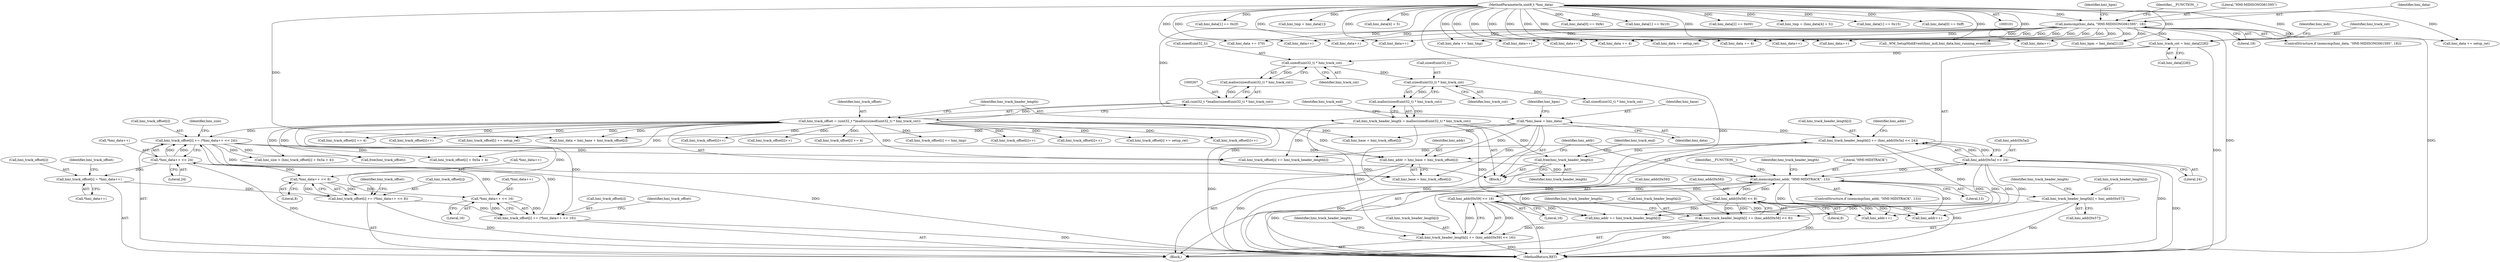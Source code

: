 digraph "0_wildmidi_660b513d99bced8783a4a5984ac2f742c74ebbdd@API" {
"1001266" [label="(Call,free(hmi_track_header_length))"];
"1000273" [label="(Call,hmi_track_header_length = malloc(sizeof(uint32_t) * hmi_track_cnt))"];
"1000275" [label="(Call,malloc(sizeof(uint32_t) * hmi_track_cnt))"];
"1000276" [label="(Call,sizeof(uint32_t) * hmi_track_cnt)"];
"1000269" [label="(Call,sizeof(uint32_t) * hmi_track_cnt)"];
"1000218" [label="(Call,hmi_track_cnt = hmi_data[228])"];
"1000197" [label="(Call,memcmp(hmi_data, \"HMI-MIDISONG061595\", 18))"];
"1000102" [label="(MethodParameterIn,uint8_t *hmi_data)"];
"1000447" [label="(Call,hmi_track_header_length[i] += (hmi_addr[0x5a] << 24))"];
"1000451" [label="(Call,hmi_addr[0x5a] << 24)"];
"1000410" [label="(Call,memcmp(hmi_addr, \"HMI-MIDITRACK\", 13))"];
"1000442" [label="(Call,hmi_addr[0x59] << 16)"];
"1000433" [label="(Call,hmi_addr[0x58] << 8)"];
"1000402" [label="(Call,hmi_addr = hmi_base + hmi_track_offset[i])"];
"1000110" [label="(Call,*hmi_base = hmi_data)"];
"1000264" [label="(Call,hmi_track_offset = (uint32_t *)malloc(sizeof(uint32_t) * hmi_track_cnt))"];
"1000266" [label="(Call,(uint32_t *)malloc(sizeof(uint32_t) * hmi_track_cnt))"];
"1000268" [label="(Call,malloc(sizeof(uint32_t) * hmi_track_cnt))"];
"1000375" [label="(Call,hmi_track_offset[i] += (*hmi_data++ << 24))"];
"1000379" [label="(Call,*hmi_data++ << 24)"];
"1000370" [label="(Call,*hmi_data++ << 16)"];
"1000361" [label="(Call,*hmi_data++ << 8)"];
"1000366" [label="(Call,hmi_track_offset[i] += (*hmi_data++ << 16))"];
"1000357" [label="(Call,hmi_track_offset[i] += (*hmi_data++ << 8))"];
"1000350" [label="(Call,hmi_track_offset[i] = *hmi_data++)"];
"1000438" [label="(Call,hmi_track_header_length[i] += (hmi_addr[0x59] << 16))"];
"1000429" [label="(Call,hmi_track_header_length[i] += (hmi_addr[0x58] << 8))"];
"1000422" [label="(Call,hmi_track_header_length[i] = hmi_addr[0x57])"];
"1000283" [label="(Call,sizeof(uint32_t) * hmi_track_cnt)"];
"1000224" [label="(Identifier,hmi_mdi)"];
"1000748" [label="(Call,hmi_base + hmi_track_offset[i])"];
"1000438" [label="(Call,hmi_track_header_length[i] += (hmi_addr[0x59] << 16))"];
"1000385" [label="(Call,hmi_size < (hmi_track_offset[i] + 0x5a + 4))"];
"1001267" [label="(Identifier,hmi_track_header_length)"];
"1000275" [label="(Call,malloc(sizeof(uint32_t) * hmi_track_cnt))"];
"1001013" [label="(Call,hmi_track_offset[i]++)"];
"1000359" [label="(Identifier,hmi_track_offset)"];
"1000279" [label="(Identifier,hmi_track_cnt)"];
"1000523" [label="(Call,hmi_addr++)"];
"1000443" [label="(Call,hmi_addr[0x59])"];
"1000274" [label="(Identifier,hmi_track_header_length)"];
"1001116" [label="(Call,hmi_track_offset[i]++)"];
"1000277" [label="(Call,sizeof(uint32_t))"];
"1000367" [label="(Call,hmi_track_offset[i])"];
"1000416" [label="(Identifier,__FUNCTION__)"];
"1000203" [label="(Identifier,__FUNCTION__)"];
"1000264" [label="(Call,hmi_track_offset = (uint32_t *)malloc(sizeof(uint32_t) * hmi_track_cnt))"];
"1000806" [label="(Call,hmi_track_offset[i] += 4)"];
"1001269" [label="(Identifier,hmi_track_end)"];
"1000386" [label="(Identifier,hmi_size)"];
"1000970" [label="(Call,hmi_data += setup_ret)"];
"1000357" [label="(Call,hmi_track_offset[i] += (*hmi_data++ << 8))"];
"1001286" [label="(MethodReturn,RET)"];
"1000272" [label="(Identifier,hmi_track_cnt)"];
"1000442" [label="(Call,hmi_addr[0x59] << 16)"];
"1001264" [label="(Call,free(hmi_track_offset))"];
"1000375" [label="(Call,hmi_track_offset[i] += (*hmi_data++ << 24))"];
"1000782" [label="(Call,hmi_track_offset[i] += hmi_tmp)"];
"1000519" [label="(Call,hmi_track_offset[i]++)"];
"1000371" [label="(Call,*hmi_data++)"];
"1000497" [label="(Call,hmi_track_offset[i]++)"];
"1000362" [label="(Call,*hmi_data++)"];
"1000456" [label="(Call,hmi_addr += hmi_track_header_length[i])"];
"1000312" [label="(Call,hmi_data += 370)"];
"1000268" [label="(Call,malloc(sizeof(uint32_t) * hmi_track_cnt))"];
"1000434" [label="(Call,hmi_addr[0x58])"];
"1000355" [label="(Call,hmi_data++)"];
"1000973" [label="(Call,hmi_track_offset[i] += setup_ret)"];
"1000426" [label="(Call,hmi_addr[0x57])"];
"1000404" [label="(Call,hmi_base + hmi_track_offset[i])"];
"1000270" [label="(Call,sizeof(uint32_t))"];
"1001140" [label="(Call,hmi_track_offset[i]++)"];
"1000199" [label="(Literal,\"HMI-MIDISONG061595\")"];
"1000423" [label="(Call,hmi_track_header_length[i])"];
"1000361" [label="(Call,*hmi_data++ << 8)"];
"1001266" [label="(Call,free(hmi_track_header_length))"];
"1000834" [label="(Call,hmi_data[1] == 0x2f)"];
"1000265" [label="(Identifier,hmi_track_offset)"];
"1000366" [label="(Call,hmi_track_offset[i] += (*hmi_data++ << 16))"];
"1000424" [label="(Identifier,hmi_track_header_length)"];
"1000115" [label="(Identifier,hmi_bpm)"];
"1000381" [label="(Call,hmi_data++)"];
"1000433" [label="(Call,hmi_addr[0x58] << 8)"];
"1000429" [label="(Call,hmi_track_header_length[i] += (hmi_addr[0x58] << 8))"];
"1000439" [label="(Call,hmi_track_header_length[i])"];
"1000198" [label="(Identifier,hmi_data)"];
"1000943" [label="(Call,hmi_tmp = hmi_data[1])"];
"1000410" [label="(Call,memcmp(hmi_addr, \"HMI-MIDITRACK\", 13))"];
"1000376" [label="(Call,hmi_track_offset[i])"];
"1000387" [label="(Call,hmi_track_offset[i] + 0x5a + 4)"];
"1000446" [label="(Literal,16)"];
"1001011" [label="(Call,hmi_data++)"];
"1000774" [label="(Call,hmi_data[4] + 5)"];
"1000437" [label="(Literal,8)"];
"1000102" [label="(MethodParameterIn,uint8_t *hmi_data)"];
"1000350" [label="(Call,hmi_track_offset[i] = *hmi_data++)"];
"1000412" [label="(Literal,\"HMI-MIDITRACK\")"];
"1000448" [label="(Call,hmi_track_header_length[i])"];
"1000779" [label="(Call,hmi_data += hmi_tmp)"];
"1001138" [label="(Call,hmi_data++)"];
"1000451" [label="(Call,hmi_addr[0x5a] << 24)"];
"1000104" [label="(Block,)"];
"1000379" [label="(Call,*hmi_data++ << 24)"];
"1001039" [label="(Call,hmi_data++)"];
"1000452" [label="(Call,hmi_addr[0x5a])"];
"1000440" [label="(Identifier,hmi_track_header_length)"];
"1000803" [label="(Call,hmi_data += 4)"];
"1000409" [label="(ControlStructure,if (memcmp(hmi_addr, \"HMI-MIDITRACK\", 13)))"];
"1000455" [label="(Literal,24)"];
"1000795" [label="(Call,hmi_data += 4)"];
"1000461" [label="(Call,hmi_track_offset[i] += hmi_track_header_length[i])"];
"1000200" [label="(Literal,18)"];
"1000411" [label="(Identifier,hmi_addr)"];
"1000383" [label="(Literal,24)"];
"1001114" [label="(Call,hmi_data++)"];
"1000380" [label="(Call,*hmi_data++)"];
"1000447" [label="(Call,hmi_track_header_length[i] += (hmi_addr[0x5a] << 24))"];
"1000746" [label="(Call,hmi_data = hmi_base + hmi_track_offset[i])"];
"1000377" [label="(Identifier,hmi_track_offset)"];
"1000110" [label="(Call,*hmi_base = hmi_data)"];
"1000269" [label="(Call,sizeof(uint32_t) * hmi_track_cnt)"];
"1000266" [label="(Call,(uint32_t *)malloc(sizeof(uint32_t) * hmi_track_cnt))"];
"1000211" [label="(Identifier,hmi_bpm)"];
"1000197" [label="(Call,memcmp(hmi_data, \"HMI-MIDISONG061595\", 18))"];
"1000374" [label="(Literal,16)"];
"1000363" [label="(Call,hmi_data++)"];
"1000431" [label="(Identifier,hmi_track_header_length)"];
"1000351" [label="(Call,hmi_track_offset[i])"];
"1000112" [label="(Identifier,hmi_data)"];
"1000817" [label="(Call,_WM_SetupMidiEvent(hmi_mdi,hmi_data,hmi_running_event[i]))"];
"1000196" [label="(ControlStructure,if (memcmp(hmi_data, \"HMI-MIDISONG061595\", 18)))"];
"1000349" [label="(Block,)"];
"1000365" [label="(Literal,8)"];
"1000495" [label="(Call,hmi_addr++)"];
"1000449" [label="(Identifier,hmi_track_header_length)"];
"1000798" [label="(Call,hmi_track_offset[i] += 4)"];
"1001041" [label="(Call,hmi_track_offset[i]++)"];
"1000276" [label="(Call,sizeof(uint32_t) * hmi_track_cnt)"];
"1000759" [label="(Call,hmi_data[0] == 0xfe)"];
"1000766" [label="(Call,hmi_data[1] == 0x10)"];
"1001087" [label="(Call,hmi_track_offset[i] += setup_ret)"];
"1000372" [label="(Call,hmi_data++)"];
"1000220" [label="(Call,hmi_data[228])"];
"1000218" [label="(Call,hmi_track_cnt = hmi_data[228])"];
"1000210" [label="(Call,hmi_bpm = hmi_data[212])"];
"1000368" [label="(Identifier,hmi_track_offset)"];
"1000354" [label="(Call,*hmi_data++)"];
"1000219" [label="(Identifier,hmi_track_cnt)"];
"1000839" [label="(Call,hmi_data[2] == 0x00)"];
"1000457" [label="(Identifier,hmi_addr)"];
"1000281" [label="(Identifier,hmi_track_end)"];
"1000402" [label="(Call,hmi_addr = hmi_base + hmi_track_offset[i])"];
"1000370" [label="(Call,*hmi_data++ << 16)"];
"1000413" [label="(Literal,13)"];
"1000273" [label="(Call,hmi_track_header_length = malloc(sizeof(uint32_t) * hmi_track_cnt))"];
"1000111" [label="(Identifier,hmi_base)"];
"1000358" [label="(Call,hmi_track_offset[i])"];
"1000772" [label="(Call,hmi_tmp = (hmi_data[4] + 5))"];
"1000789" [label="(Call,hmi_data[1] == 0x15)"];
"1000430" [label="(Call,hmi_track_header_length[i])"];
"1000828" [label="(Call,hmi_data[0] == 0xff)"];
"1000422" [label="(Call,hmi_track_header_length[i] = hmi_addr[0x57])"];
"1000403" [label="(Identifier,hmi_addr)"];
"1001084" [label="(Call,hmi_data += setup_ret)"];
"1001266" -> "1000104"  [label="AST: "];
"1001266" -> "1001267"  [label="CFG: "];
"1001267" -> "1001266"  [label="AST: "];
"1001269" -> "1001266"  [label="CFG: "];
"1001266" -> "1001286"  [label="DDG: "];
"1000273" -> "1001266"  [label="DDG: "];
"1000447" -> "1001266"  [label="DDG: "];
"1000273" -> "1000104"  [label="AST: "];
"1000273" -> "1000275"  [label="CFG: "];
"1000274" -> "1000273"  [label="AST: "];
"1000275" -> "1000273"  [label="AST: "];
"1000281" -> "1000273"  [label="CFG: "];
"1000275" -> "1000273"  [label="DDG: "];
"1000273" -> "1000429"  [label="DDG: "];
"1000273" -> "1000438"  [label="DDG: "];
"1000273" -> "1000447"  [label="DDG: "];
"1000273" -> "1000456"  [label="DDG: "];
"1000273" -> "1000461"  [label="DDG: "];
"1000275" -> "1000276"  [label="CFG: "];
"1000276" -> "1000275"  [label="AST: "];
"1000276" -> "1000275"  [label="DDG: "];
"1000276" -> "1000279"  [label="CFG: "];
"1000277" -> "1000276"  [label="AST: "];
"1000279" -> "1000276"  [label="AST: "];
"1000269" -> "1000276"  [label="DDG: "];
"1000276" -> "1000283"  [label="DDG: "];
"1000269" -> "1000268"  [label="AST: "];
"1000269" -> "1000272"  [label="CFG: "];
"1000270" -> "1000269"  [label="AST: "];
"1000272" -> "1000269"  [label="AST: "];
"1000268" -> "1000269"  [label="CFG: "];
"1000269" -> "1000268"  [label="DDG: "];
"1000218" -> "1000269"  [label="DDG: "];
"1000218" -> "1000104"  [label="AST: "];
"1000218" -> "1000220"  [label="CFG: "];
"1000219" -> "1000218"  [label="AST: "];
"1000220" -> "1000218"  [label="AST: "];
"1000224" -> "1000218"  [label="CFG: "];
"1000218" -> "1001286"  [label="DDG: "];
"1000197" -> "1000218"  [label="DDG: "];
"1000102" -> "1000218"  [label="DDG: "];
"1000197" -> "1000196"  [label="AST: "];
"1000197" -> "1000200"  [label="CFG: "];
"1000198" -> "1000197"  [label="AST: "];
"1000199" -> "1000197"  [label="AST: "];
"1000200" -> "1000197"  [label="AST: "];
"1000203" -> "1000197"  [label="CFG: "];
"1000211" -> "1000197"  [label="CFG: "];
"1000197" -> "1001286"  [label="DDG: "];
"1000197" -> "1001286"  [label="DDG: "];
"1000102" -> "1000197"  [label="DDG: "];
"1000197" -> "1000210"  [label="DDG: "];
"1000197" -> "1000312"  [label="DDG: "];
"1000197" -> "1000355"  [label="DDG: "];
"1000197" -> "1000363"  [label="DDG: "];
"1000197" -> "1000372"  [label="DDG: "];
"1000197" -> "1000381"  [label="DDG: "];
"1000197" -> "1000779"  [label="DDG: "];
"1000197" -> "1000795"  [label="DDG: "];
"1000197" -> "1000803"  [label="DDG: "];
"1000197" -> "1000817"  [label="DDG: "];
"1000197" -> "1000970"  [label="DDG: "];
"1000197" -> "1001011"  [label="DDG: "];
"1000197" -> "1001039"  [label="DDG: "];
"1000197" -> "1001084"  [label="DDG: "];
"1000197" -> "1001114"  [label="DDG: "];
"1000197" -> "1001138"  [label="DDG: "];
"1000102" -> "1000101"  [label="AST: "];
"1000102" -> "1001286"  [label="DDG: "];
"1000102" -> "1000110"  [label="DDG: "];
"1000102" -> "1000210"  [label="DDG: "];
"1000102" -> "1000312"  [label="DDG: "];
"1000102" -> "1000355"  [label="DDG: "];
"1000102" -> "1000363"  [label="DDG: "];
"1000102" -> "1000372"  [label="DDG: "];
"1000102" -> "1000381"  [label="DDG: "];
"1000102" -> "1000746"  [label="DDG: "];
"1000102" -> "1000759"  [label="DDG: "];
"1000102" -> "1000766"  [label="DDG: "];
"1000102" -> "1000772"  [label="DDG: "];
"1000102" -> "1000774"  [label="DDG: "];
"1000102" -> "1000779"  [label="DDG: "];
"1000102" -> "1000789"  [label="DDG: "];
"1000102" -> "1000795"  [label="DDG: "];
"1000102" -> "1000803"  [label="DDG: "];
"1000102" -> "1000817"  [label="DDG: "];
"1000102" -> "1000828"  [label="DDG: "];
"1000102" -> "1000834"  [label="DDG: "];
"1000102" -> "1000839"  [label="DDG: "];
"1000102" -> "1000943"  [label="DDG: "];
"1000102" -> "1000970"  [label="DDG: "];
"1000102" -> "1001011"  [label="DDG: "];
"1000102" -> "1001039"  [label="DDG: "];
"1000102" -> "1001084"  [label="DDG: "];
"1000102" -> "1001114"  [label="DDG: "];
"1000102" -> "1001138"  [label="DDG: "];
"1000447" -> "1000349"  [label="AST: "];
"1000447" -> "1000451"  [label="CFG: "];
"1000448" -> "1000447"  [label="AST: "];
"1000451" -> "1000447"  [label="AST: "];
"1000457" -> "1000447"  [label="CFG: "];
"1000447" -> "1001286"  [label="DDG: "];
"1000451" -> "1000447"  [label="DDG: "];
"1000451" -> "1000447"  [label="DDG: "];
"1000438" -> "1000447"  [label="DDG: "];
"1000447" -> "1000456"  [label="DDG: "];
"1000447" -> "1000461"  [label="DDG: "];
"1000451" -> "1000455"  [label="CFG: "];
"1000452" -> "1000451"  [label="AST: "];
"1000455" -> "1000451"  [label="AST: "];
"1000451" -> "1001286"  [label="DDG: "];
"1000451" -> "1000410"  [label="DDG: "];
"1000410" -> "1000451"  [label="DDG: "];
"1000451" -> "1000456"  [label="DDG: "];
"1000451" -> "1000495"  [label="DDG: "];
"1000451" -> "1000523"  [label="DDG: "];
"1000410" -> "1000409"  [label="AST: "];
"1000410" -> "1000413"  [label="CFG: "];
"1000411" -> "1000410"  [label="AST: "];
"1000412" -> "1000410"  [label="AST: "];
"1000413" -> "1000410"  [label="AST: "];
"1000416" -> "1000410"  [label="CFG: "];
"1000424" -> "1000410"  [label="CFG: "];
"1000410" -> "1001286"  [label="DDG: "];
"1000410" -> "1001286"  [label="DDG: "];
"1000442" -> "1000410"  [label="DDG: "];
"1000433" -> "1000410"  [label="DDG: "];
"1000402" -> "1000410"  [label="DDG: "];
"1000410" -> "1000422"  [label="DDG: "];
"1000410" -> "1000433"  [label="DDG: "];
"1000410" -> "1000442"  [label="DDG: "];
"1000410" -> "1000456"  [label="DDG: "];
"1000410" -> "1000495"  [label="DDG: "];
"1000410" -> "1000523"  [label="DDG: "];
"1000442" -> "1000438"  [label="AST: "];
"1000442" -> "1000446"  [label="CFG: "];
"1000443" -> "1000442"  [label="AST: "];
"1000446" -> "1000442"  [label="AST: "];
"1000438" -> "1000442"  [label="CFG: "];
"1000442" -> "1001286"  [label="DDG: "];
"1000442" -> "1000438"  [label="DDG: "];
"1000442" -> "1000438"  [label="DDG: "];
"1000442" -> "1000456"  [label="DDG: "];
"1000442" -> "1000495"  [label="DDG: "];
"1000442" -> "1000523"  [label="DDG: "];
"1000433" -> "1000429"  [label="AST: "];
"1000433" -> "1000437"  [label="CFG: "];
"1000434" -> "1000433"  [label="AST: "];
"1000437" -> "1000433"  [label="AST: "];
"1000429" -> "1000433"  [label="CFG: "];
"1000433" -> "1001286"  [label="DDG: "];
"1000433" -> "1000429"  [label="DDG: "];
"1000433" -> "1000429"  [label="DDG: "];
"1000433" -> "1000456"  [label="DDG: "];
"1000433" -> "1000495"  [label="DDG: "];
"1000433" -> "1000523"  [label="DDG: "];
"1000402" -> "1000349"  [label="AST: "];
"1000402" -> "1000404"  [label="CFG: "];
"1000403" -> "1000402"  [label="AST: "];
"1000404" -> "1000402"  [label="AST: "];
"1000411" -> "1000402"  [label="CFG: "];
"1000402" -> "1001286"  [label="DDG: "];
"1000110" -> "1000402"  [label="DDG: "];
"1000264" -> "1000402"  [label="DDG: "];
"1000375" -> "1000402"  [label="DDG: "];
"1000110" -> "1000104"  [label="AST: "];
"1000110" -> "1000112"  [label="CFG: "];
"1000111" -> "1000110"  [label="AST: "];
"1000112" -> "1000110"  [label="AST: "];
"1000115" -> "1000110"  [label="CFG: "];
"1000110" -> "1001286"  [label="DDG: "];
"1000110" -> "1000404"  [label="DDG: "];
"1000110" -> "1000746"  [label="DDG: "];
"1000110" -> "1000748"  [label="DDG: "];
"1000264" -> "1000104"  [label="AST: "];
"1000264" -> "1000266"  [label="CFG: "];
"1000265" -> "1000264"  [label="AST: "];
"1000266" -> "1000264"  [label="AST: "];
"1000274" -> "1000264"  [label="CFG: "];
"1000264" -> "1001286"  [label="DDG: "];
"1000266" -> "1000264"  [label="DDG: "];
"1000264" -> "1000357"  [label="DDG: "];
"1000264" -> "1000366"  [label="DDG: "];
"1000264" -> "1000375"  [label="DDG: "];
"1000264" -> "1000385"  [label="DDG: "];
"1000264" -> "1000387"  [label="DDG: "];
"1000264" -> "1000404"  [label="DDG: "];
"1000264" -> "1000461"  [label="DDG: "];
"1000264" -> "1000497"  [label="DDG: "];
"1000264" -> "1000519"  [label="DDG: "];
"1000264" -> "1000746"  [label="DDG: "];
"1000264" -> "1000748"  [label="DDG: "];
"1000264" -> "1000782"  [label="DDG: "];
"1000264" -> "1000798"  [label="DDG: "];
"1000264" -> "1000806"  [label="DDG: "];
"1000264" -> "1000973"  [label="DDG: "];
"1000264" -> "1001013"  [label="DDG: "];
"1000264" -> "1001041"  [label="DDG: "];
"1000264" -> "1001087"  [label="DDG: "];
"1000264" -> "1001116"  [label="DDG: "];
"1000264" -> "1001140"  [label="DDG: "];
"1000264" -> "1001264"  [label="DDG: "];
"1000266" -> "1000268"  [label="CFG: "];
"1000267" -> "1000266"  [label="AST: "];
"1000268" -> "1000266"  [label="AST: "];
"1000268" -> "1000266"  [label="DDG: "];
"1000375" -> "1000349"  [label="AST: "];
"1000375" -> "1000379"  [label="CFG: "];
"1000376" -> "1000375"  [label="AST: "];
"1000379" -> "1000375"  [label="AST: "];
"1000386" -> "1000375"  [label="CFG: "];
"1000375" -> "1001286"  [label="DDG: "];
"1000379" -> "1000375"  [label="DDG: "];
"1000379" -> "1000375"  [label="DDG: "];
"1000366" -> "1000375"  [label="DDG: "];
"1000375" -> "1000385"  [label="DDG: "];
"1000375" -> "1000387"  [label="DDG: "];
"1000375" -> "1000404"  [label="DDG: "];
"1000375" -> "1000461"  [label="DDG: "];
"1000375" -> "1001264"  [label="DDG: "];
"1000379" -> "1000383"  [label="CFG: "];
"1000380" -> "1000379"  [label="AST: "];
"1000383" -> "1000379"  [label="AST: "];
"1000379" -> "1001286"  [label="DDG: "];
"1000379" -> "1000350"  [label="DDG: "];
"1000379" -> "1000361"  [label="DDG: "];
"1000370" -> "1000379"  [label="DDG: "];
"1000370" -> "1000366"  [label="AST: "];
"1000370" -> "1000374"  [label="CFG: "];
"1000371" -> "1000370"  [label="AST: "];
"1000374" -> "1000370"  [label="AST: "];
"1000366" -> "1000370"  [label="CFG: "];
"1000370" -> "1000366"  [label="DDG: "];
"1000370" -> "1000366"  [label="DDG: "];
"1000361" -> "1000370"  [label="DDG: "];
"1000361" -> "1000357"  [label="AST: "];
"1000361" -> "1000365"  [label="CFG: "];
"1000362" -> "1000361"  [label="AST: "];
"1000365" -> "1000361"  [label="AST: "];
"1000357" -> "1000361"  [label="CFG: "];
"1000361" -> "1000357"  [label="DDG: "];
"1000361" -> "1000357"  [label="DDG: "];
"1000366" -> "1000349"  [label="AST: "];
"1000367" -> "1000366"  [label="AST: "];
"1000377" -> "1000366"  [label="CFG: "];
"1000366" -> "1001286"  [label="DDG: "];
"1000357" -> "1000366"  [label="DDG: "];
"1000357" -> "1000349"  [label="AST: "];
"1000358" -> "1000357"  [label="AST: "];
"1000368" -> "1000357"  [label="CFG: "];
"1000357" -> "1001286"  [label="DDG: "];
"1000350" -> "1000357"  [label="DDG: "];
"1000350" -> "1000349"  [label="AST: "];
"1000350" -> "1000354"  [label="CFG: "];
"1000351" -> "1000350"  [label="AST: "];
"1000354" -> "1000350"  [label="AST: "];
"1000359" -> "1000350"  [label="CFG: "];
"1000438" -> "1000349"  [label="AST: "];
"1000439" -> "1000438"  [label="AST: "];
"1000449" -> "1000438"  [label="CFG: "];
"1000438" -> "1001286"  [label="DDG: "];
"1000429" -> "1000438"  [label="DDG: "];
"1000429" -> "1000349"  [label="AST: "];
"1000430" -> "1000429"  [label="AST: "];
"1000440" -> "1000429"  [label="CFG: "];
"1000429" -> "1001286"  [label="DDG: "];
"1000422" -> "1000429"  [label="DDG: "];
"1000422" -> "1000349"  [label="AST: "];
"1000422" -> "1000426"  [label="CFG: "];
"1000423" -> "1000422"  [label="AST: "];
"1000426" -> "1000422"  [label="AST: "];
"1000431" -> "1000422"  [label="CFG: "];
"1000422" -> "1001286"  [label="DDG: "];
}
